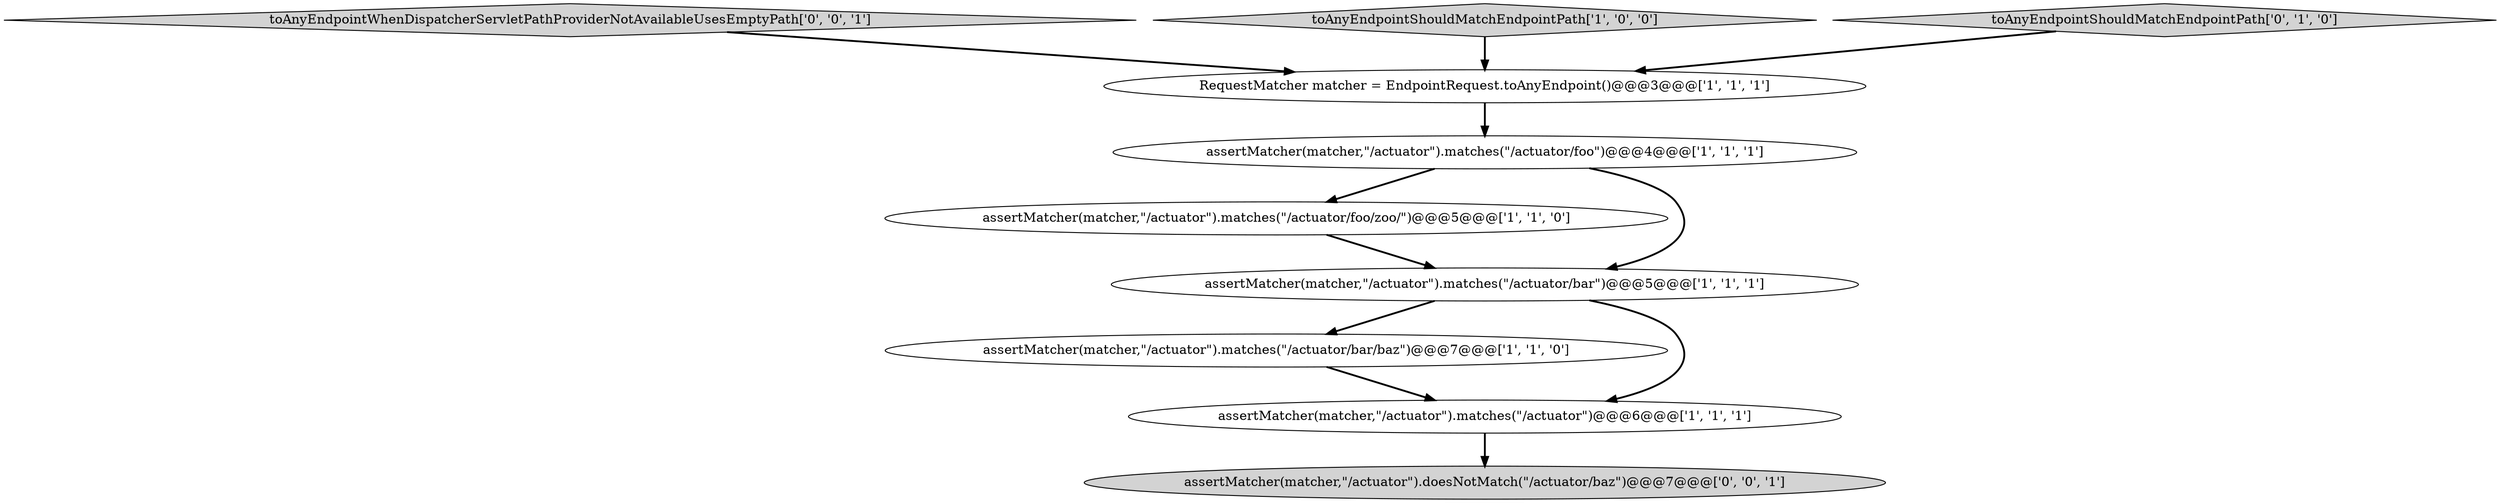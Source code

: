 digraph {
9 [style = filled, label = "toAnyEndpointWhenDispatcherServletPathProviderNotAvailableUsesEmptyPath['0', '0', '1']", fillcolor = lightgray, shape = diamond image = "AAA0AAABBB3BBB"];
4 [style = filled, label = "toAnyEndpointShouldMatchEndpointPath['1', '0', '0']", fillcolor = lightgray, shape = diamond image = "AAA0AAABBB1BBB"];
5 [style = filled, label = "assertMatcher(matcher,\"/actuator\").matches(\"/actuator/foo\")@@@4@@@['1', '1', '1']", fillcolor = white, shape = ellipse image = "AAA0AAABBB1BBB"];
1 [style = filled, label = "assertMatcher(matcher,\"/actuator\").matches(\"/actuator/foo/zoo/\")@@@5@@@['1', '1', '0']", fillcolor = white, shape = ellipse image = "AAA0AAABBB1BBB"];
6 [style = filled, label = "RequestMatcher matcher = EndpointRequest.toAnyEndpoint()@@@3@@@['1', '1', '1']", fillcolor = white, shape = ellipse image = "AAA0AAABBB1BBB"];
7 [style = filled, label = "toAnyEndpointShouldMatchEndpointPath['0', '1', '0']", fillcolor = lightgray, shape = diamond image = "AAA0AAABBB2BBB"];
8 [style = filled, label = "assertMatcher(matcher,\"/actuator\").doesNotMatch(\"/actuator/baz\")@@@7@@@['0', '0', '1']", fillcolor = lightgray, shape = ellipse image = "AAA0AAABBB3BBB"];
2 [style = filled, label = "assertMatcher(matcher,\"/actuator\").matches(\"/actuator/bar/baz\")@@@7@@@['1', '1', '0']", fillcolor = white, shape = ellipse image = "AAA0AAABBB1BBB"];
3 [style = filled, label = "assertMatcher(matcher,\"/actuator\").matches(\"/actuator\")@@@6@@@['1', '1', '1']", fillcolor = white, shape = ellipse image = "AAA0AAABBB1BBB"];
0 [style = filled, label = "assertMatcher(matcher,\"/actuator\").matches(\"/actuator/bar\")@@@5@@@['1', '1', '1']", fillcolor = white, shape = ellipse image = "AAA0AAABBB1BBB"];
0->3 [style = bold, label=""];
5->1 [style = bold, label=""];
6->5 [style = bold, label=""];
7->6 [style = bold, label=""];
1->0 [style = bold, label=""];
5->0 [style = bold, label=""];
4->6 [style = bold, label=""];
3->8 [style = bold, label=""];
2->3 [style = bold, label=""];
9->6 [style = bold, label=""];
0->2 [style = bold, label=""];
}
